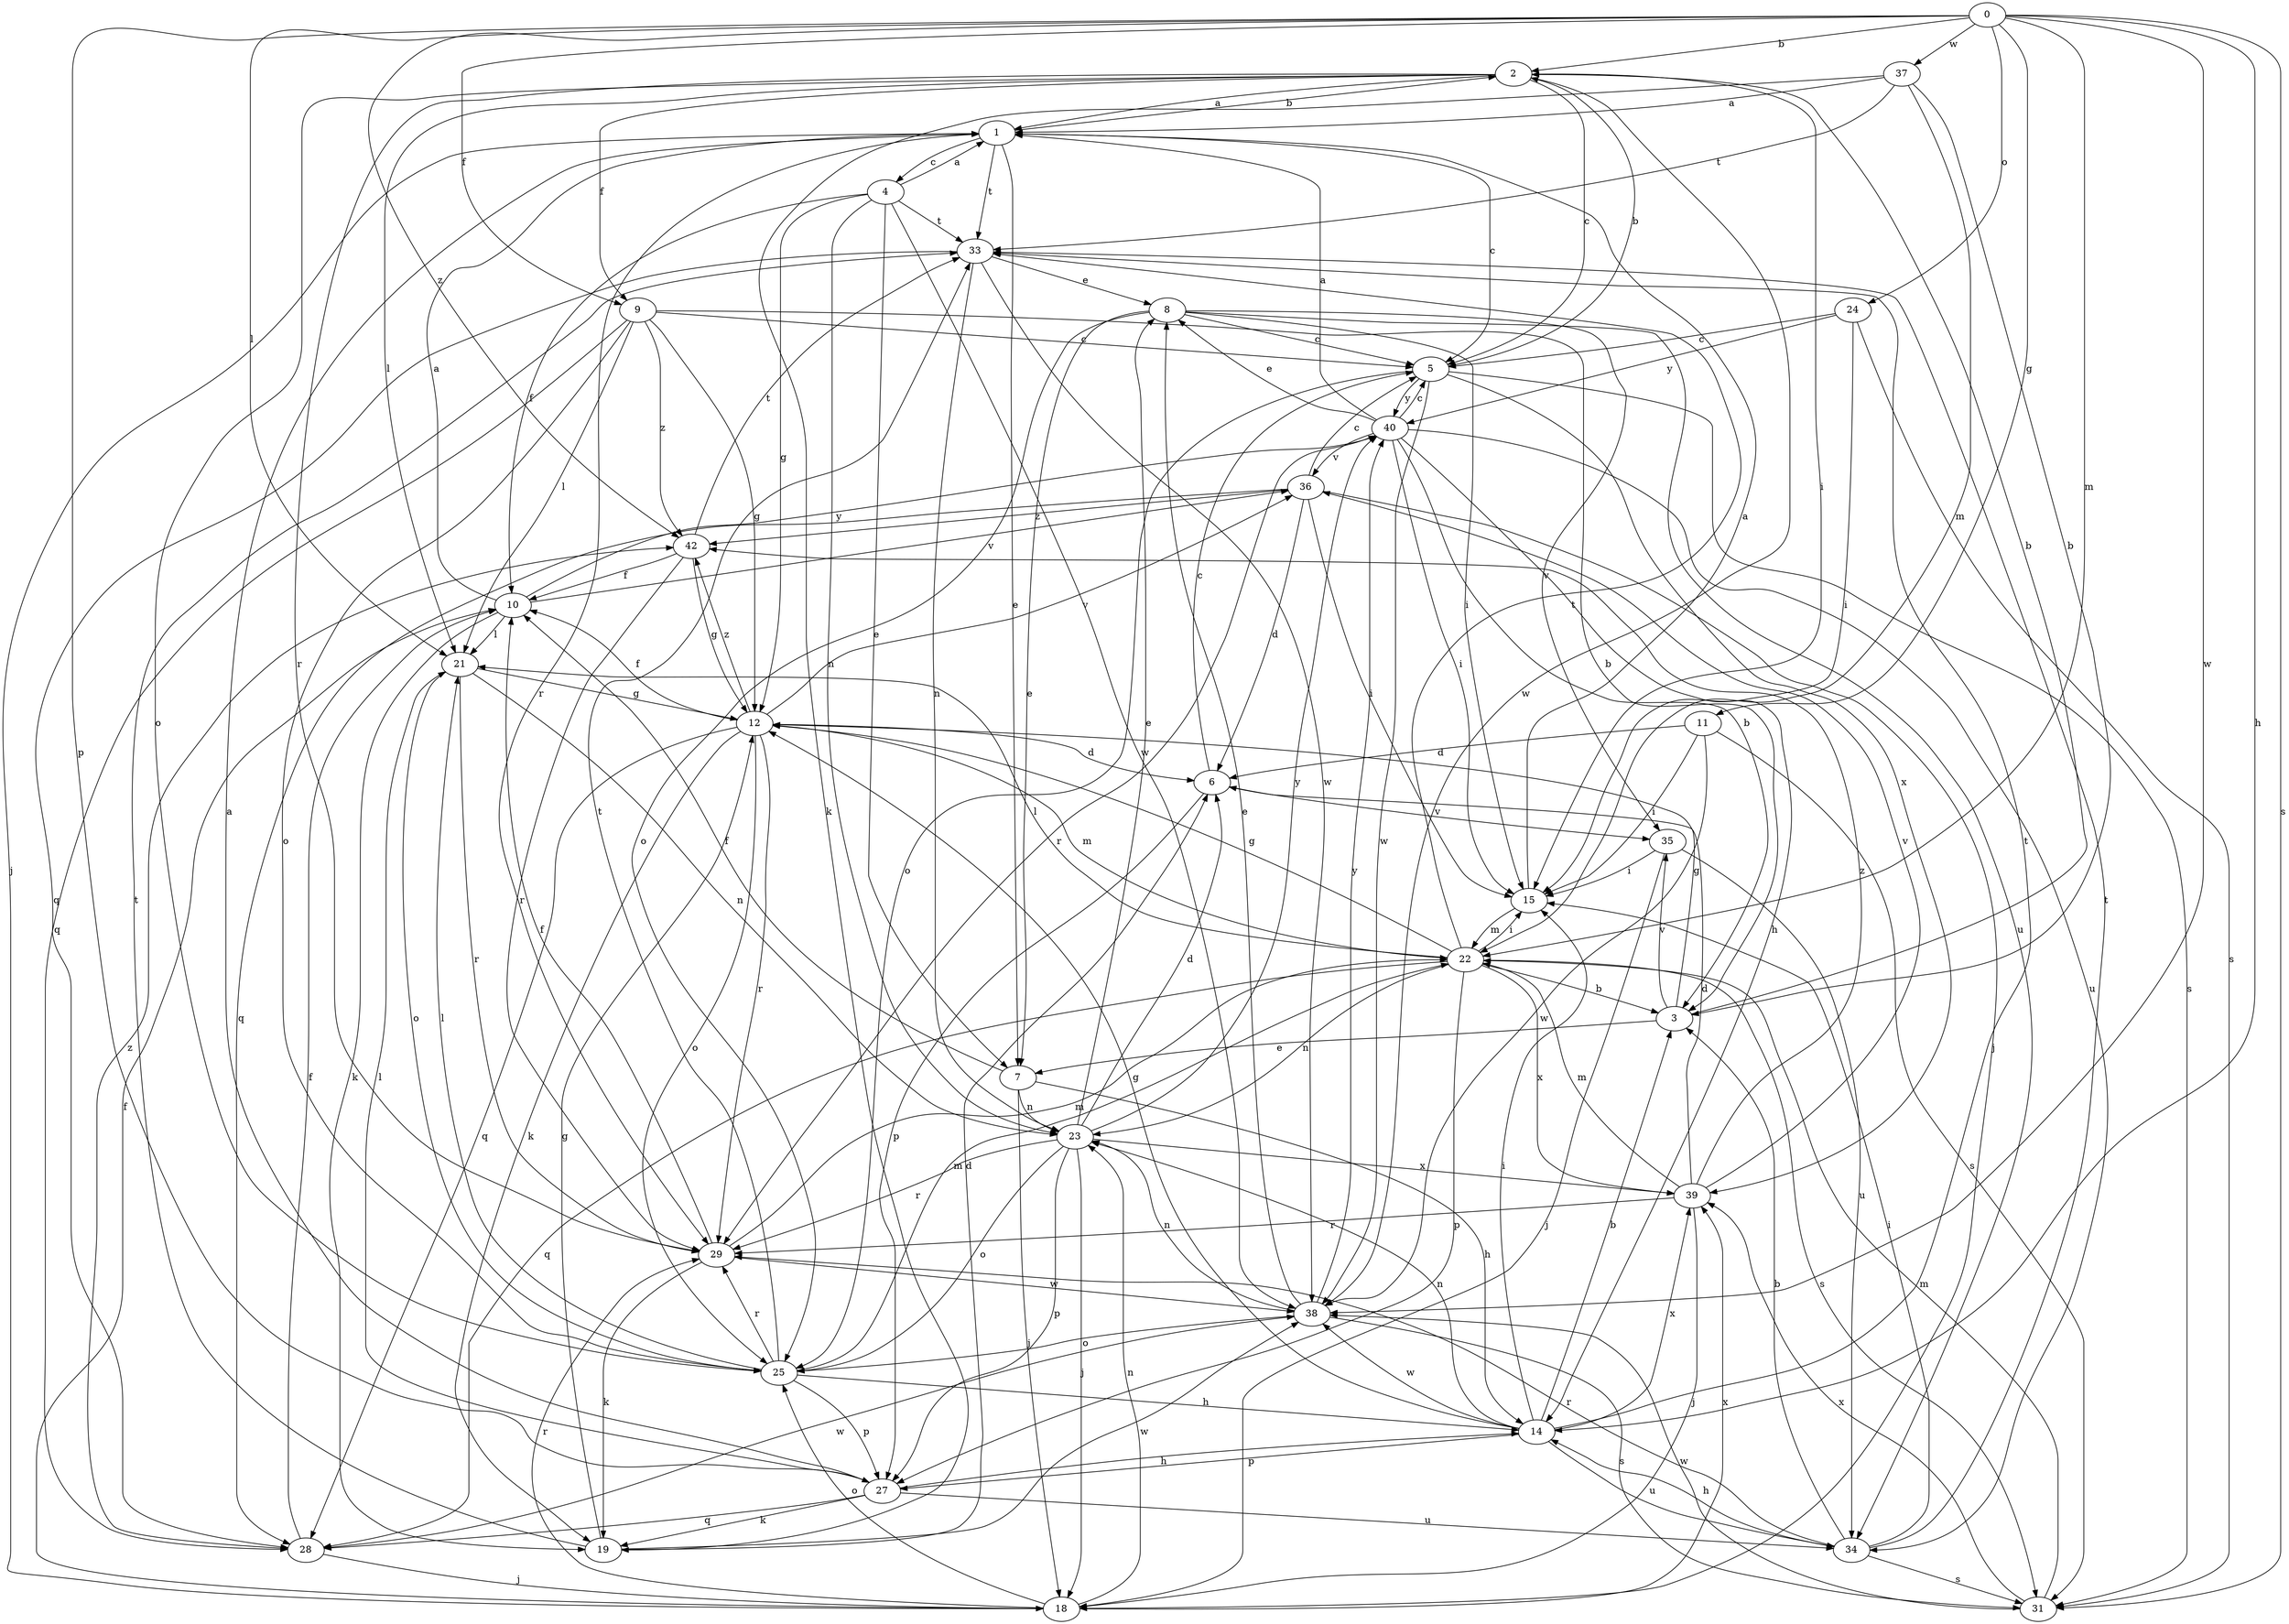 strict digraph  {
0;
1;
2;
3;
4;
5;
6;
7;
8;
9;
10;
11;
12;
14;
15;
18;
19;
21;
22;
23;
24;
25;
27;
28;
29;
31;
33;
34;
35;
36;
37;
38;
39;
40;
42;
0 -> 2  [label=b];
0 -> 9  [label=f];
0 -> 11  [label=g];
0 -> 14  [label=h];
0 -> 21  [label=l];
0 -> 22  [label=m];
0 -> 24  [label=o];
0 -> 27  [label=p];
0 -> 31  [label=s];
0 -> 37  [label=w];
0 -> 38  [label=w];
0 -> 42  [label=z];
1 -> 2  [label=b];
1 -> 4  [label=c];
1 -> 5  [label=c];
1 -> 7  [label=e];
1 -> 18  [label=j];
1 -> 29  [label=r];
1 -> 33  [label=t];
2 -> 1  [label=a];
2 -> 5  [label=c];
2 -> 9  [label=f];
2 -> 15  [label=i];
2 -> 21  [label=l];
2 -> 25  [label=o];
2 -> 29  [label=r];
2 -> 38  [label=w];
3 -> 2  [label=b];
3 -> 7  [label=e];
3 -> 12  [label=g];
3 -> 35  [label=v];
4 -> 1  [label=a];
4 -> 7  [label=e];
4 -> 10  [label=f];
4 -> 12  [label=g];
4 -> 23  [label=n];
4 -> 33  [label=t];
4 -> 38  [label=w];
5 -> 2  [label=b];
5 -> 25  [label=o];
5 -> 31  [label=s];
5 -> 38  [label=w];
5 -> 39  [label=x];
5 -> 40  [label=y];
6 -> 5  [label=c];
6 -> 27  [label=p];
6 -> 35  [label=v];
7 -> 10  [label=f];
7 -> 14  [label=h];
7 -> 18  [label=j];
7 -> 23  [label=n];
8 -> 5  [label=c];
8 -> 7  [label=e];
8 -> 15  [label=i];
8 -> 25  [label=o];
8 -> 34  [label=u];
8 -> 35  [label=v];
9 -> 3  [label=b];
9 -> 5  [label=c];
9 -> 12  [label=g];
9 -> 21  [label=l];
9 -> 25  [label=o];
9 -> 28  [label=q];
9 -> 42  [label=z];
10 -> 1  [label=a];
10 -> 19  [label=k];
10 -> 21  [label=l];
10 -> 36  [label=v];
10 -> 40  [label=y];
11 -> 6  [label=d];
11 -> 15  [label=i];
11 -> 31  [label=s];
11 -> 38  [label=w];
12 -> 6  [label=d];
12 -> 10  [label=f];
12 -> 19  [label=k];
12 -> 22  [label=m];
12 -> 25  [label=o];
12 -> 28  [label=q];
12 -> 29  [label=r];
12 -> 36  [label=v];
12 -> 42  [label=z];
14 -> 3  [label=b];
14 -> 12  [label=g];
14 -> 15  [label=i];
14 -> 23  [label=n];
14 -> 27  [label=p];
14 -> 33  [label=t];
14 -> 34  [label=u];
14 -> 38  [label=w];
14 -> 39  [label=x];
15 -> 1  [label=a];
15 -> 22  [label=m];
18 -> 10  [label=f];
18 -> 23  [label=n];
18 -> 25  [label=o];
18 -> 29  [label=r];
18 -> 39  [label=x];
19 -> 6  [label=d];
19 -> 12  [label=g];
19 -> 33  [label=t];
19 -> 38  [label=w];
21 -> 12  [label=g];
21 -> 23  [label=n];
21 -> 25  [label=o];
21 -> 29  [label=r];
22 -> 3  [label=b];
22 -> 12  [label=g];
22 -> 15  [label=i];
22 -> 21  [label=l];
22 -> 23  [label=n];
22 -> 27  [label=p];
22 -> 28  [label=q];
22 -> 31  [label=s];
22 -> 33  [label=t];
22 -> 39  [label=x];
23 -> 6  [label=d];
23 -> 8  [label=e];
23 -> 18  [label=j];
23 -> 25  [label=o];
23 -> 27  [label=p];
23 -> 29  [label=r];
23 -> 39  [label=x];
23 -> 40  [label=y];
24 -> 5  [label=c];
24 -> 15  [label=i];
24 -> 31  [label=s];
24 -> 40  [label=y];
25 -> 14  [label=h];
25 -> 21  [label=l];
25 -> 22  [label=m];
25 -> 27  [label=p];
25 -> 29  [label=r];
25 -> 33  [label=t];
27 -> 1  [label=a];
27 -> 14  [label=h];
27 -> 19  [label=k];
27 -> 21  [label=l];
27 -> 28  [label=q];
27 -> 34  [label=u];
28 -> 10  [label=f];
28 -> 18  [label=j];
28 -> 38  [label=w];
28 -> 42  [label=z];
29 -> 10  [label=f];
29 -> 19  [label=k];
29 -> 22  [label=m];
29 -> 38  [label=w];
31 -> 22  [label=m];
31 -> 38  [label=w];
31 -> 39  [label=x];
33 -> 8  [label=e];
33 -> 23  [label=n];
33 -> 28  [label=q];
33 -> 38  [label=w];
34 -> 3  [label=b];
34 -> 14  [label=h];
34 -> 15  [label=i];
34 -> 29  [label=r];
34 -> 31  [label=s];
34 -> 33  [label=t];
35 -> 15  [label=i];
35 -> 18  [label=j];
35 -> 34  [label=u];
36 -> 5  [label=c];
36 -> 6  [label=d];
36 -> 15  [label=i];
36 -> 18  [label=j];
36 -> 28  [label=q];
36 -> 42  [label=z];
37 -> 1  [label=a];
37 -> 3  [label=b];
37 -> 19  [label=k];
37 -> 22  [label=m];
37 -> 33  [label=t];
38 -> 8  [label=e];
38 -> 23  [label=n];
38 -> 25  [label=o];
38 -> 31  [label=s];
38 -> 40  [label=y];
39 -> 6  [label=d];
39 -> 18  [label=j];
39 -> 22  [label=m];
39 -> 29  [label=r];
39 -> 36  [label=v];
39 -> 42  [label=z];
40 -> 1  [label=a];
40 -> 3  [label=b];
40 -> 5  [label=c];
40 -> 8  [label=e];
40 -> 14  [label=h];
40 -> 15  [label=i];
40 -> 29  [label=r];
40 -> 34  [label=u];
40 -> 36  [label=v];
42 -> 10  [label=f];
42 -> 12  [label=g];
42 -> 29  [label=r];
42 -> 33  [label=t];
}
